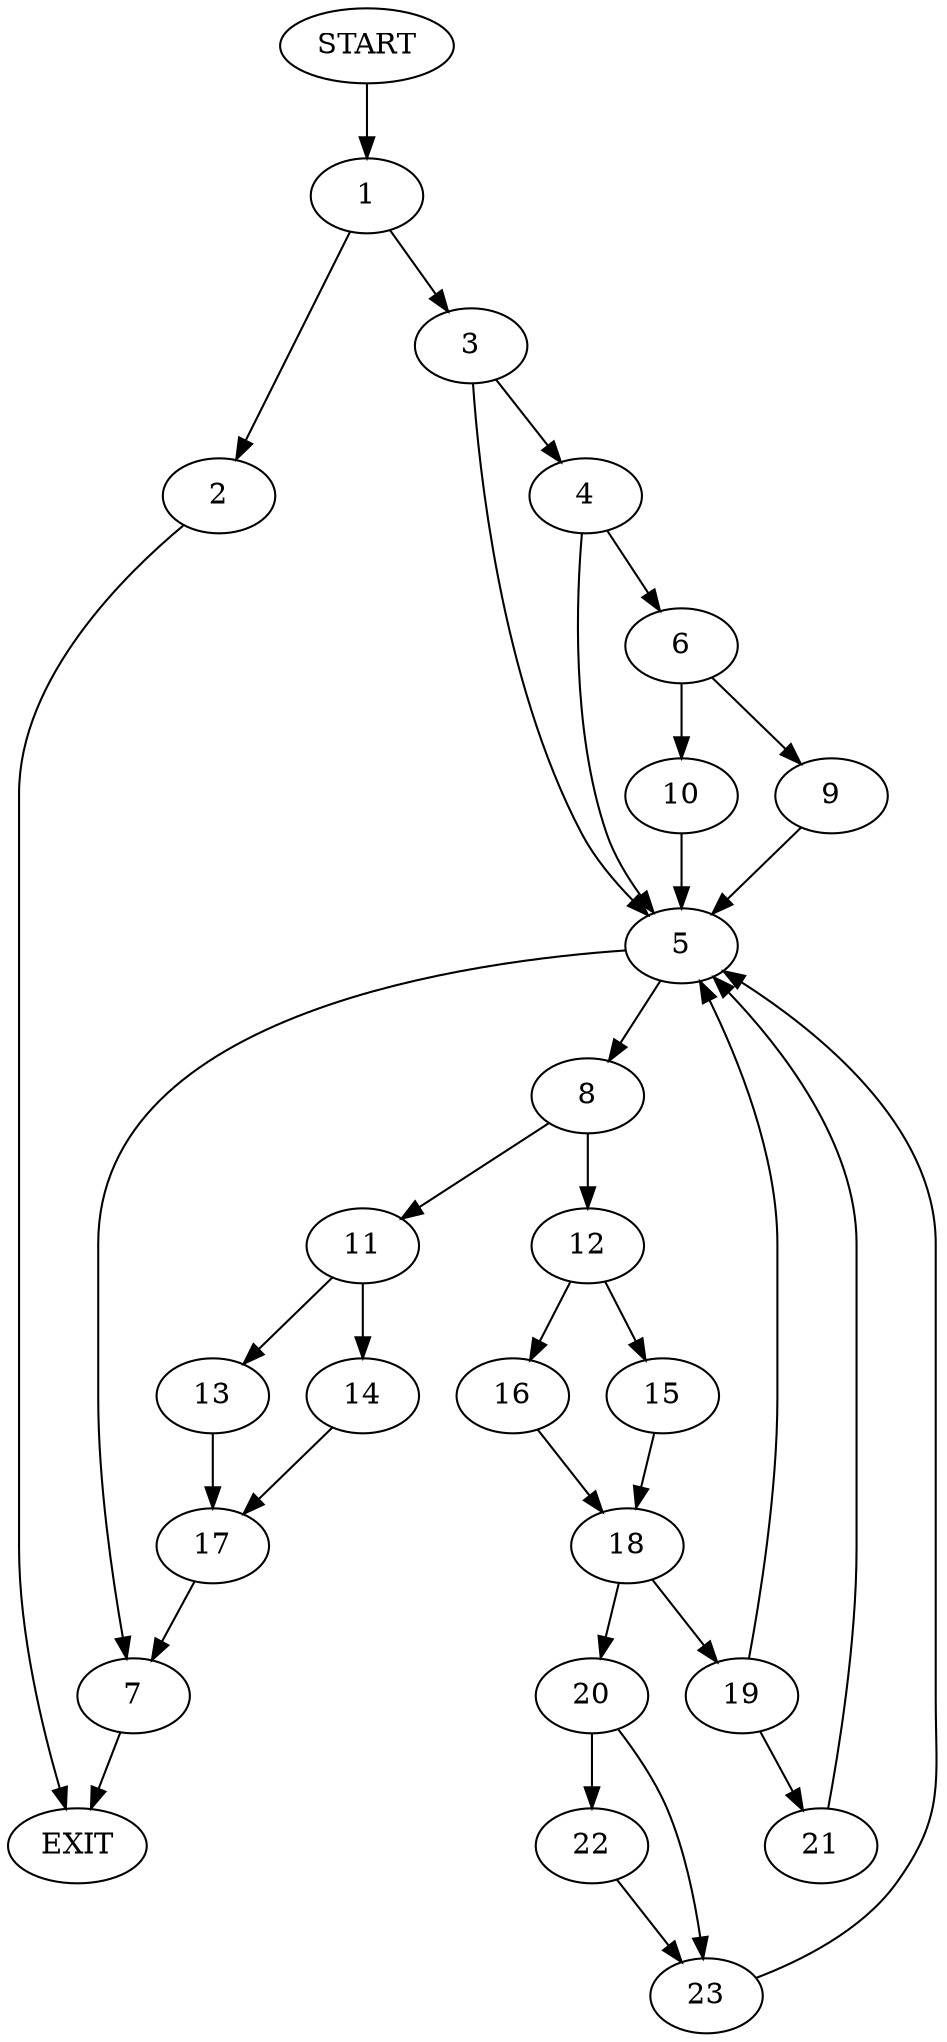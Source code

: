 digraph {
0 [label="START"]
24 [label="EXIT"]
0 -> 1
1 -> 2
1 -> 3
3 -> 4
3 -> 5
2 -> 24
4 -> 6
4 -> 5
5 -> 7
5 -> 8
6 -> 9
6 -> 10
10 -> 5
9 -> 5
8 -> 11
8 -> 12
7 -> 24
11 -> 13
11 -> 14
12 -> 15
12 -> 16
14 -> 17
13 -> 17
17 -> 7
16 -> 18
15 -> 18
18 -> 19
18 -> 20
19 -> 21
19 -> 5
20 -> 22
20 -> 23
21 -> 5
23 -> 5
22 -> 23
}
